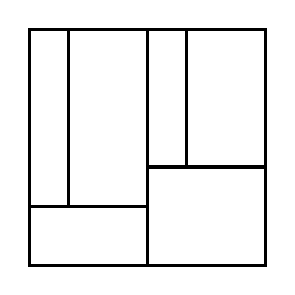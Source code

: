 \begin{tikzpicture}[very thick, scale=.5]
    \draw (0,3/2) rectangle (1,6);
    \draw (1,3/2) rectangle (3,6);
    \draw (0,0) rectangle (3,3/2);
    \draw (3,5/2) rectangle (4,6);
    \draw (4,5/2) rectangle (6,6);
    \draw (3,0) rectangle (6,5/2);
\end{tikzpicture}
